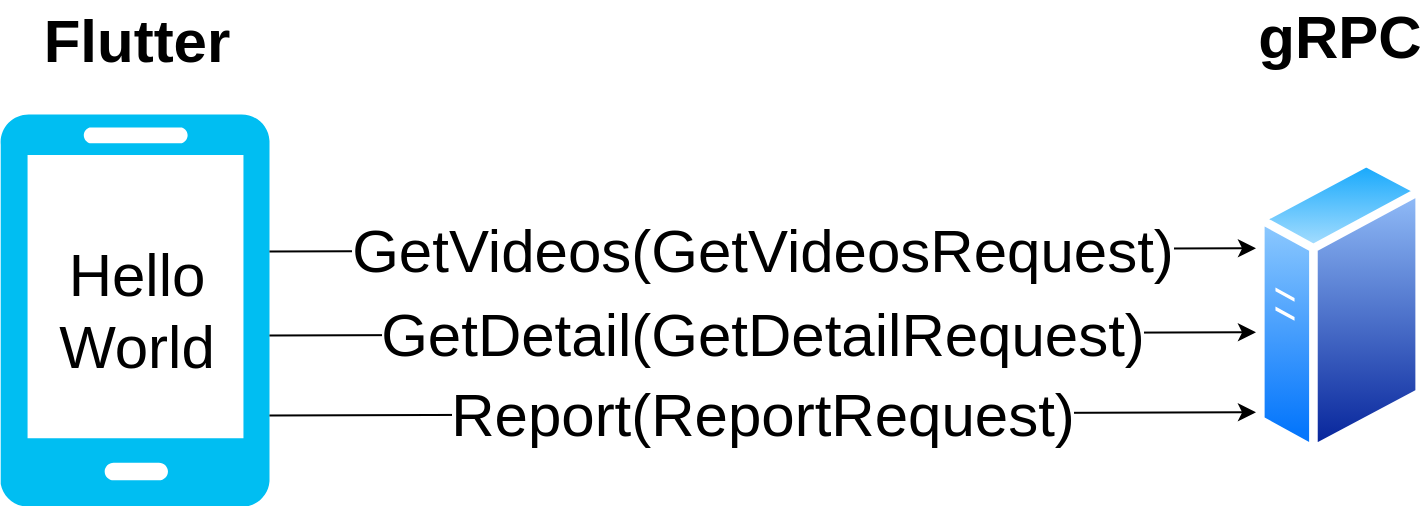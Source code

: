 <mxfile version="14.8.0" type="github">
  <diagram id="Qm3RDbUZNF5xUFch9ARM" name="Page-1">
    <mxGraphModel dx="2066" dy="1129" grid="1" gridSize="10" guides="1" tooltips="1" connect="1" arrows="1" fold="1" page="1" pageScale="1" pageWidth="850" pageHeight="1100" math="0" shadow="0">
      <root>
        <mxCell id="0" />
        <mxCell id="1" parent="0" />
        <mxCell id="FagR1-plRdVGBSgHOJf5-5" value="" style="aspect=fixed;perimeter=ellipsePerimeter;html=1;align=center;shadow=0;dashed=0;spacingTop=3;image;image=img/lib/active_directory/generic_server.svg;" parent="1" vertex="1">
          <mxGeometry x="818" y="230" width="84" height="150" as="geometry" />
        </mxCell>
        <mxCell id="FagR1-plRdVGBSgHOJf5-6" value="" style="group" parent="1" vertex="1" connectable="0">
          <mxGeometry x="190" y="160" width="134.75" height="245" as="geometry" />
        </mxCell>
        <mxCell id="FagR1-plRdVGBSgHOJf5-1" value="" style="verticalLabelPosition=bottom;html=1;verticalAlign=top;align=center;strokeColor=none;fillColor=#00BEF2;shape=mxgraph.azure.mobile;pointerEvents=1;" parent="FagR1-plRdVGBSgHOJf5-6" vertex="1">
          <mxGeometry y="49" width="134.75" height="196" as="geometry" />
        </mxCell>
        <mxCell id="FagR1-plRdVGBSgHOJf5-2" value="&lt;font style=&quot;font-size: 30px&quot;&gt;Hello World&lt;/font&gt;" style="text;html=1;strokeColor=none;fillColor=none;align=center;verticalAlign=middle;whiteSpace=wrap;rounded=0;" parent="FagR1-plRdVGBSgHOJf5-6" vertex="1">
          <mxGeometry x="44.1" y="134.75" width="49" height="24.5" as="geometry" />
        </mxCell>
        <mxCell id="FagR1-plRdVGBSgHOJf5-3" value="&lt;font style=&quot;font-size: 30px&quot;&gt;Flutter&lt;/font&gt;" style="text;html=1;strokeColor=none;fillColor=none;align=center;verticalAlign=middle;whiteSpace=wrap;rounded=0;fontStyle=1" parent="FagR1-plRdVGBSgHOJf5-6" vertex="1">
          <mxGeometry x="44.1" width="49" height="24.5" as="geometry" />
        </mxCell>
        <mxCell id="FagR1-plRdVGBSgHOJf5-7" value="&lt;font style=&quot;font-size: 30px&quot;&gt;gRPC&lt;/font&gt;" style="text;html=1;strokeColor=none;fillColor=none;align=center;verticalAlign=middle;whiteSpace=wrap;rounded=0;fontStyle=1" parent="1" vertex="1">
          <mxGeometry x="840" y="160" width="40" height="20" as="geometry" />
        </mxCell>
        <mxCell id="jKpJeWBr9Zdz6vW9AirU-1" value="&lt;font style=&quot;font-size: 30px&quot;&gt;GetVideos(GetVideosRequest)&lt;/font&gt;" style="endArrow=classic;html=1;" parent="1" edge="1">
          <mxGeometry width="50" height="50" relative="1" as="geometry">
            <mxPoint x="324.75" y="277.776" as="sourcePoint" />
            <mxPoint x="818.0" y="276.14" as="targetPoint" />
          </mxGeometry>
        </mxCell>
        <mxCell id="CcH_p4Rj2-T79E8Uzt3I-2" value="&lt;font style=&quot;font-size: 30px&quot;&gt;GetDetail(GetDetailRequest)&lt;/font&gt;" style="endArrow=classic;html=1;" edge="1" parent="1">
          <mxGeometry width="50" height="50" relative="1" as="geometry">
            <mxPoint x="324.75" y="319.776" as="sourcePoint" />
            <mxPoint x="818.0" y="318.14" as="targetPoint" />
          </mxGeometry>
        </mxCell>
        <mxCell id="CcH_p4Rj2-T79E8Uzt3I-3" value="&lt;font style=&quot;font-size: 30px&quot;&gt;Report(ReportRequest)&lt;/font&gt;" style="endArrow=classic;html=1;" edge="1" parent="1">
          <mxGeometry width="50" height="50" relative="1" as="geometry">
            <mxPoint x="324.75" y="359.776" as="sourcePoint" />
            <mxPoint x="818.0" y="358.14" as="targetPoint" />
          </mxGeometry>
        </mxCell>
      </root>
    </mxGraphModel>
  </diagram>
</mxfile>
